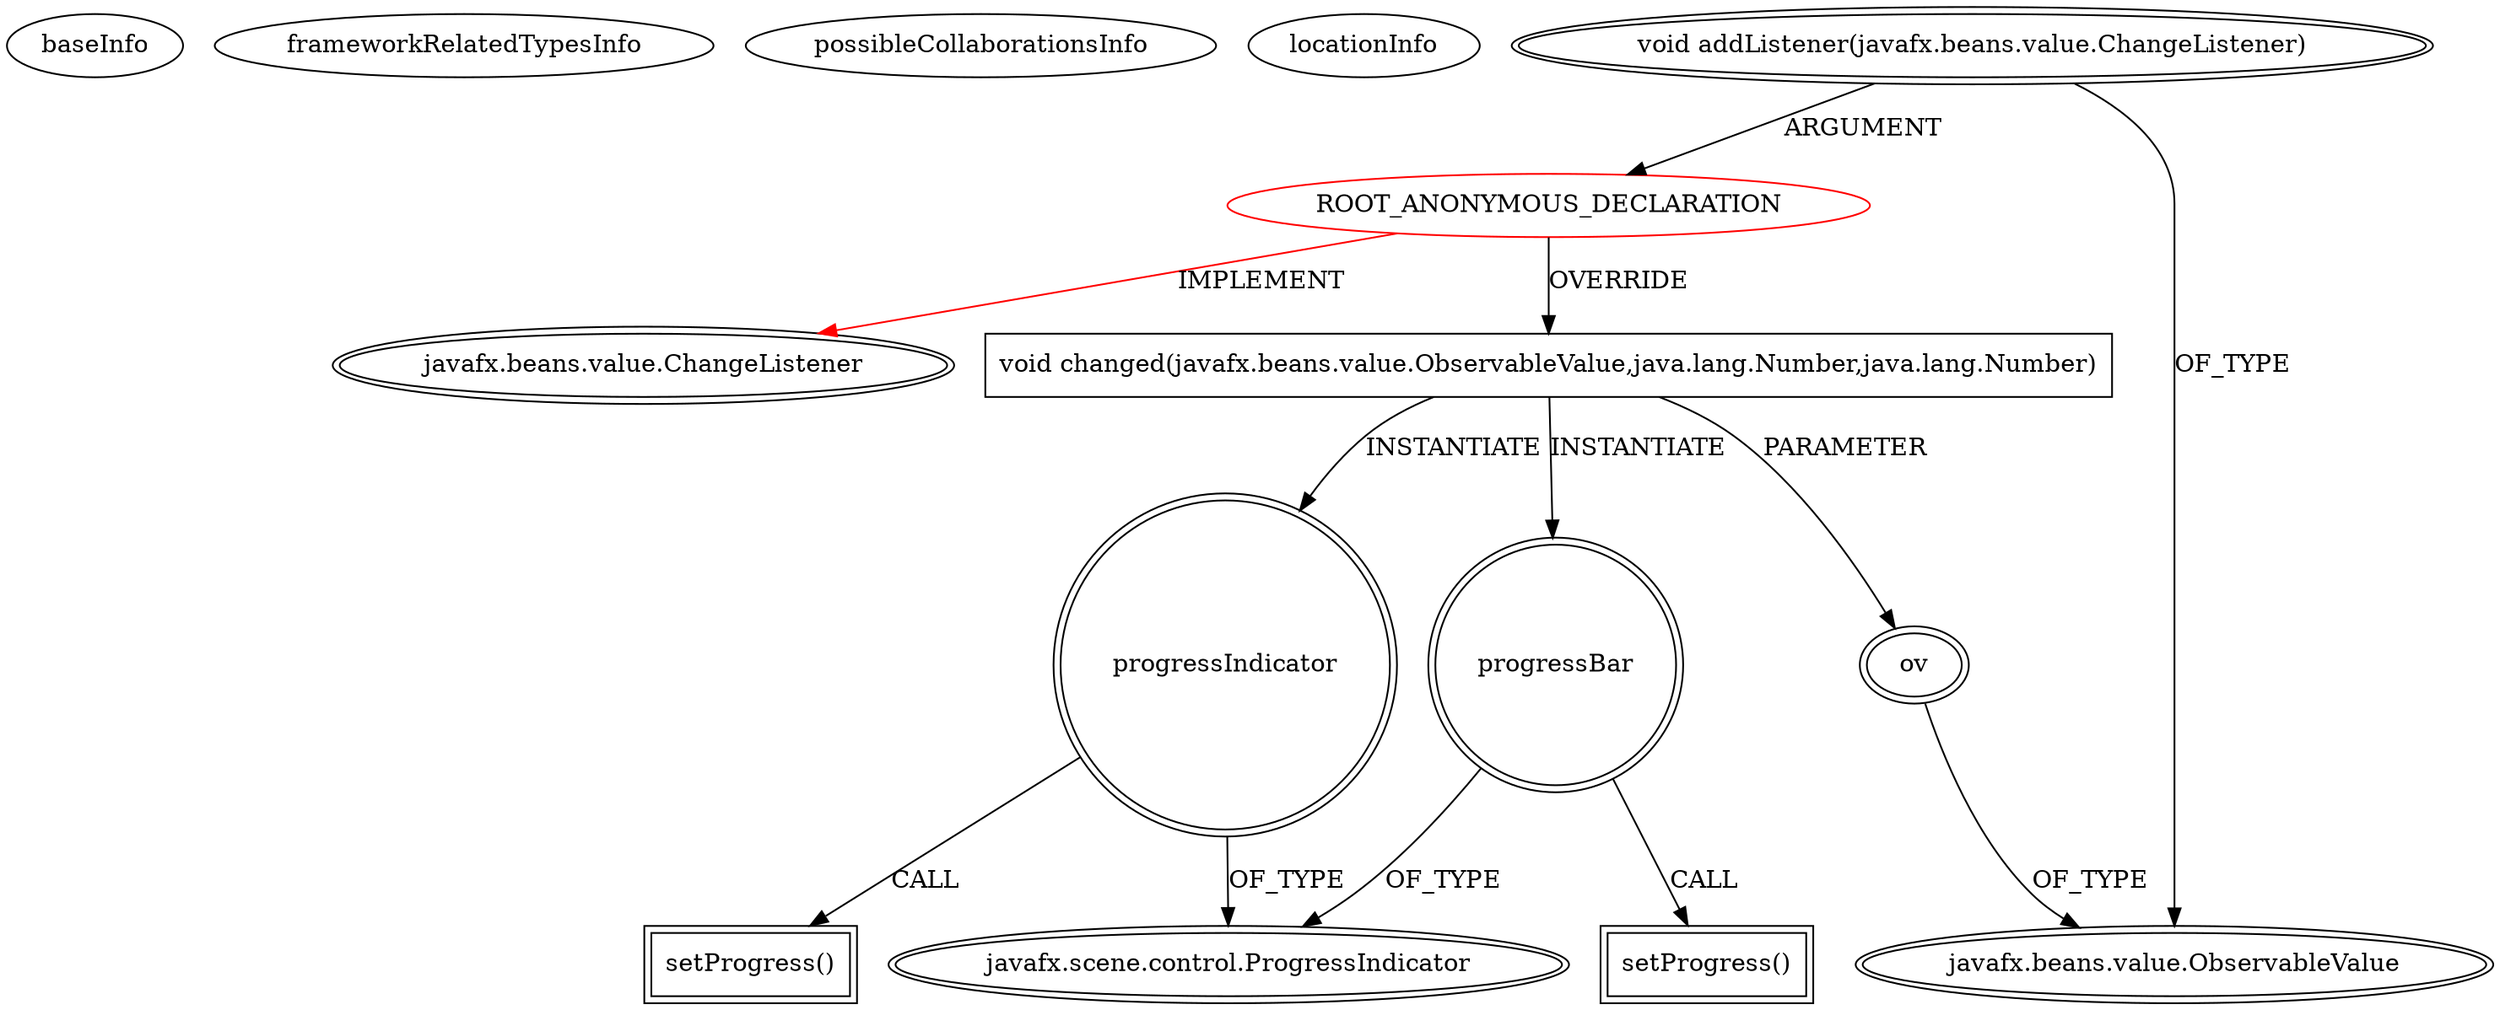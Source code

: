 digraph {
baseInfo[graphId=4742,category="extension_graph",isAnonymous=true,possibleRelation=false]
frameworkRelatedTypesInfo[0="javafx.beans.value.ChangeListener"]
possibleCollaborationsInfo[]
locationInfo[projectName="wayne07-gui-workshop",filePath="/wayne07-gui-workshop/gui-workshop-master/chronos-command/src/main/java/de/idos/progress/ProgressGui.java",contextSignature="javafx.scene.layout.Pane getComponent()",graphId="4742"]
0[label="ROOT_ANONYMOUS_DECLARATION",vertexType="ROOT_ANONYMOUS_DECLARATION",isFrameworkType=false,color=red]
1[label="javafx.beans.value.ChangeListener",vertexType="FRAMEWORK_INTERFACE_TYPE",isFrameworkType=true,peripheries=2]
2[label="void addListener(javafx.beans.value.ChangeListener)",vertexType="OUTSIDE_CALL",isFrameworkType=true,peripheries=2]
3[label="javafx.beans.value.ObservableValue",vertexType="FRAMEWORK_INTERFACE_TYPE",isFrameworkType=true,peripheries=2]
4[label="void changed(javafx.beans.value.ObservableValue,java.lang.Number,java.lang.Number)",vertexType="OVERRIDING_METHOD_DECLARATION",isFrameworkType=false,shape=box]
5[label="ov",vertexType="PARAMETER_DECLARATION",isFrameworkType=true,peripheries=2]
7[label="progressBar",vertexType="VARIABLE_EXPRESION",isFrameworkType=true,peripheries=2,shape=circle]
9[label="javafx.scene.control.ProgressIndicator",vertexType="FRAMEWORK_CLASS_TYPE",isFrameworkType=true,peripheries=2]
8[label="setProgress()",vertexType="INSIDE_CALL",isFrameworkType=true,peripheries=2,shape=box]
10[label="progressIndicator",vertexType="VARIABLE_EXPRESION",isFrameworkType=true,peripheries=2,shape=circle]
11[label="setProgress()",vertexType="INSIDE_CALL",isFrameworkType=true,peripheries=2,shape=box]
0->1[label="IMPLEMENT",color=red]
2->0[label="ARGUMENT"]
2->3[label="OF_TYPE"]
0->4[label="OVERRIDE"]
5->3[label="OF_TYPE"]
4->5[label="PARAMETER"]
4->7[label="INSTANTIATE"]
7->9[label="OF_TYPE"]
7->8[label="CALL"]
4->10[label="INSTANTIATE"]
10->9[label="OF_TYPE"]
10->11[label="CALL"]
}
